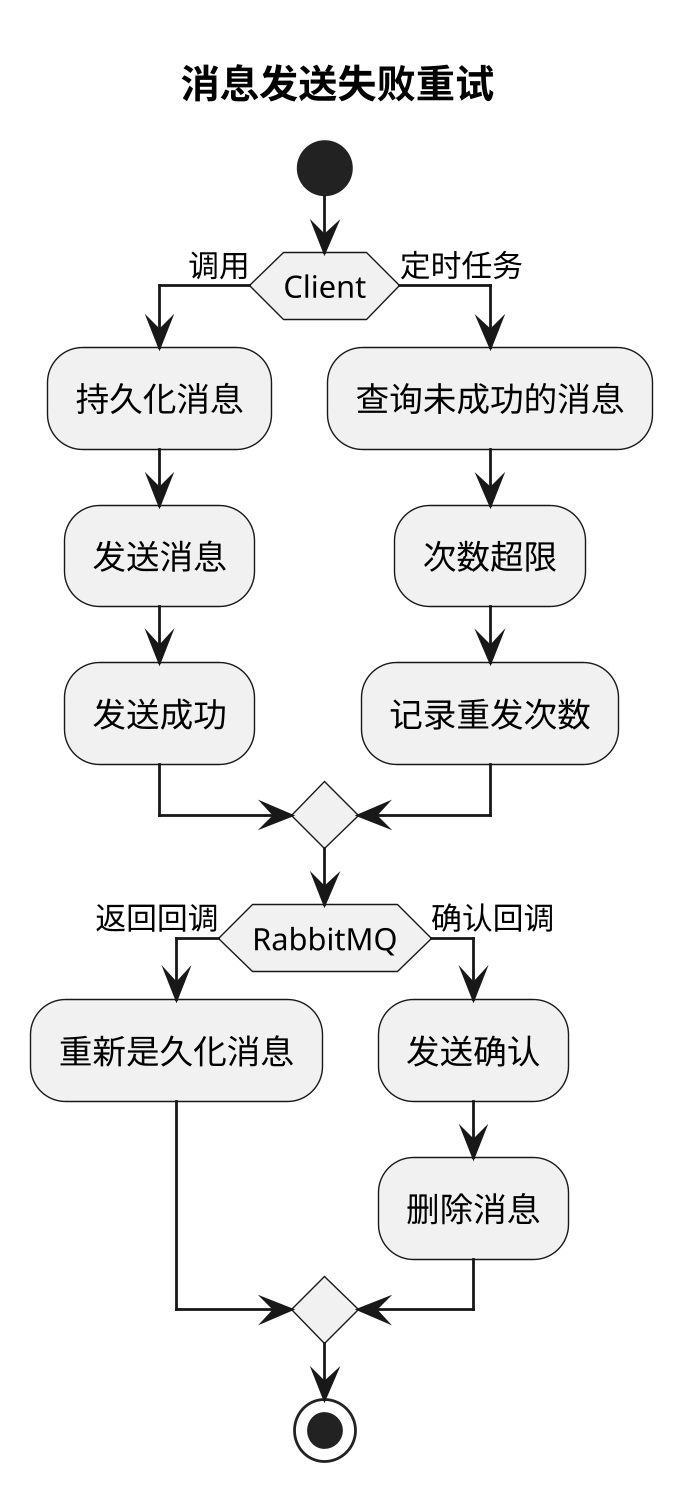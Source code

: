 @startuml

scale 2.8
title 消息发送失败重试
start

if (Client) then (调用)
:持久化消息;
:发送消息;
:发送成功;

else (定时任务)
:查询未成功的消息;
:次数超限;
:记录重发次数;
endif

if (RabbitMQ) then (返回回调)
:重新是久化消息;
else (确认回调)
:发送确认;
:删除消息;
endif

stop
@enduml